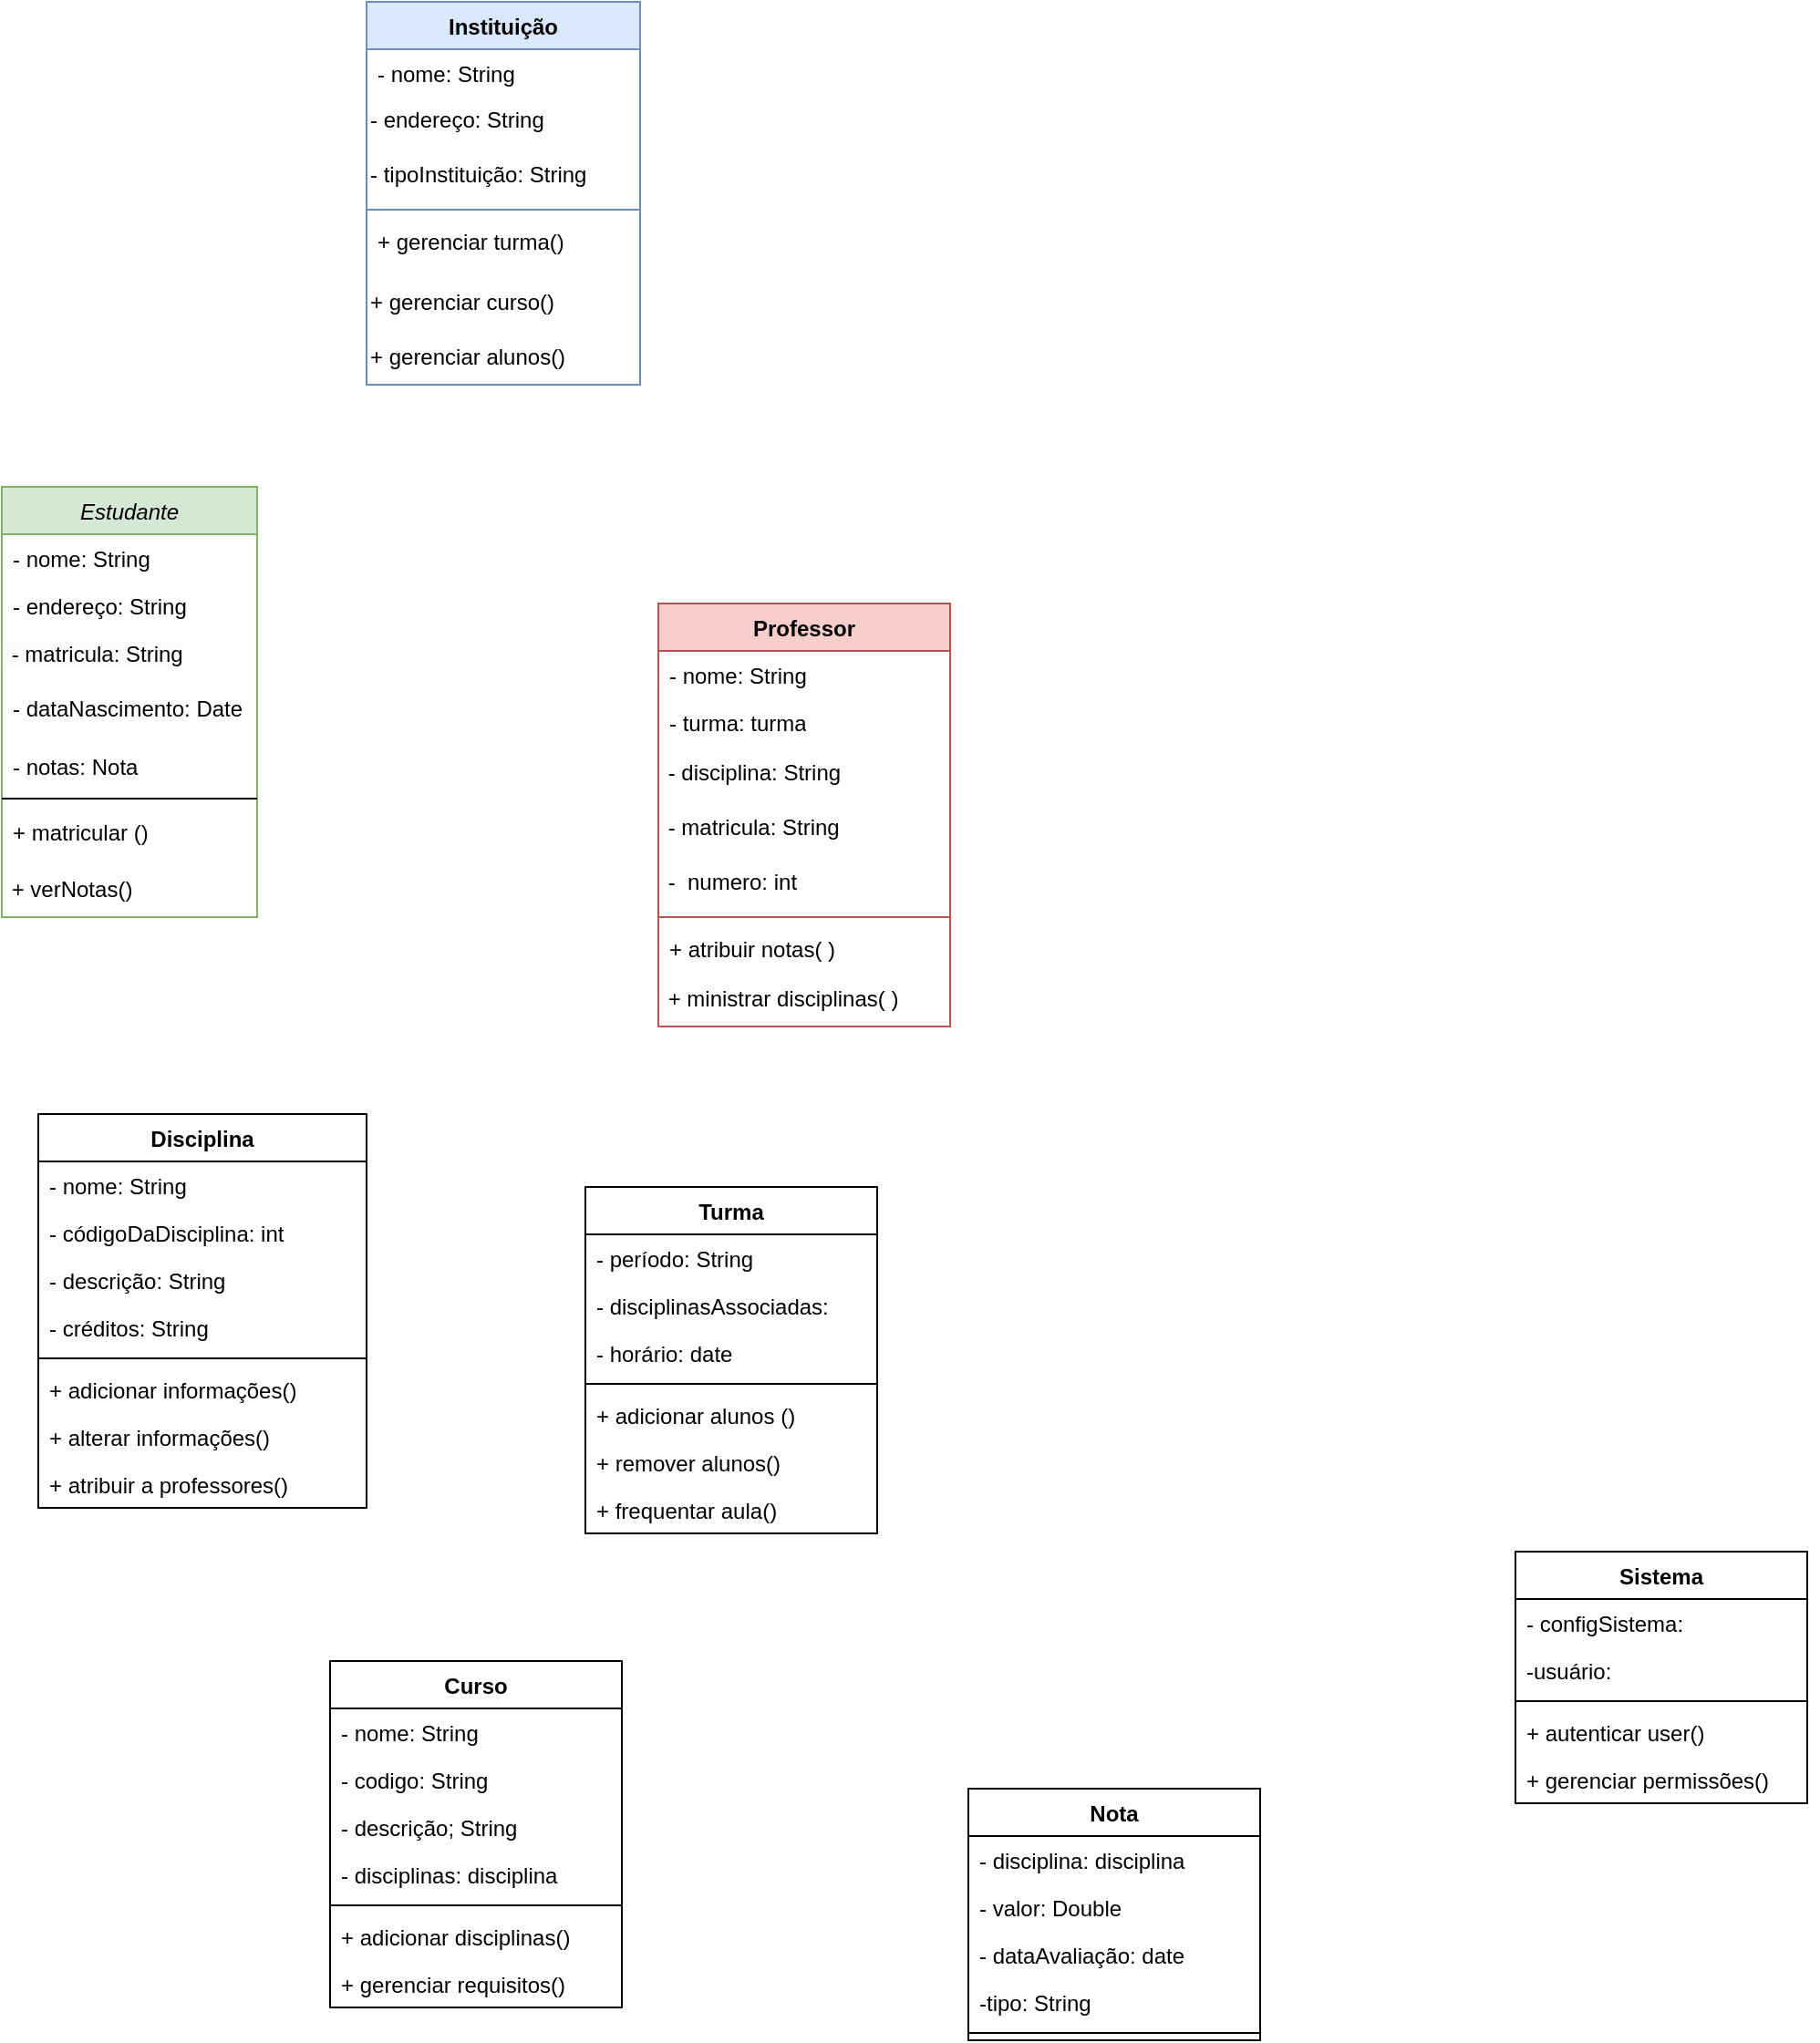 <mxfile version="22.0.8" type="device">
  <diagram name="Página-1" id="1xxZTwaEm_HYHYuUap7P">
    <mxGraphModel dx="1114" dy="605" grid="1" gridSize="10" guides="1" tooltips="1" connect="1" arrows="1" fold="1" page="1" pageScale="1" pageWidth="827" pageHeight="1169" math="0" shadow="0">
      <root>
        <mxCell id="0" />
        <mxCell id="1" parent="0" />
        <mxCell id="KgVicFvtAv3UtDviH7wV-1" value="Estudante" style="swimlane;fontStyle=2;align=center;verticalAlign=top;childLayout=stackLayout;horizontal=1;startSize=26;horizontalStack=0;resizeParent=1;resizeLast=0;collapsible=1;marginBottom=0;rounded=0;shadow=0;strokeWidth=1;fillColor=#d5e8d4;strokeColor=#82b366;" parent="1" vertex="1">
          <mxGeometry x="160" y="356" width="140" height="236" as="geometry">
            <mxRectangle x="230" y="140" width="160" height="26" as="alternateBounds" />
          </mxGeometry>
        </mxCell>
        <mxCell id="KgVicFvtAv3UtDviH7wV-2" value="- nome: String" style="text;align=left;verticalAlign=top;spacingLeft=4;spacingRight=4;overflow=hidden;rotatable=0;points=[[0,0.5],[1,0.5]];portConstraint=eastwest;" parent="KgVicFvtAv3UtDviH7wV-1" vertex="1">
          <mxGeometry y="26" width="140" height="26" as="geometry" />
        </mxCell>
        <mxCell id="KgVicFvtAv3UtDviH7wV-3" value="- endereço: String&#xa;" style="text;align=left;verticalAlign=top;spacingLeft=4;spacingRight=4;overflow=hidden;rotatable=0;points=[[0,0.5],[1,0.5]];portConstraint=eastwest;rounded=0;shadow=0;html=0;" parent="KgVicFvtAv3UtDviH7wV-1" vertex="1">
          <mxGeometry y="52" width="140" height="26" as="geometry" />
        </mxCell>
        <mxCell id="KgVicFvtAv3UtDviH7wV-4" value="&lt;span style=&quot;color: rgb(0, 0, 0); font-family: Helvetica; font-size: 12px; font-style: normal; font-variant-ligatures: normal; font-variant-caps: normal; font-weight: 400; letter-spacing: normal; orphans: 2; text-indent: 0px; text-transform: none; widows: 2; word-spacing: 0px; -webkit-text-stroke-width: 0px; background-color: rgb(251, 251, 251); text-decoration-thickness: initial; text-decoration-style: initial; text-decoration-color: initial; float: none; display: inline !important;&quot;&gt;&amp;nbsp;- matricula: String&lt;/span&gt;" style="text;html=1;align=left;verticalAlign=top;resizable=0;points=[];autosize=1;" parent="KgVicFvtAv3UtDviH7wV-1" vertex="1">
          <mxGeometry y="78" width="140" height="30" as="geometry" />
        </mxCell>
        <mxCell id="KgVicFvtAv3UtDviH7wV-5" value="- dataNascimento: Date&#xa;&#xa;" style="text;align=left;verticalAlign=top;spacingLeft=4;spacingRight=4;overflow=hidden;rotatable=0;points=[[0,0.5],[1,0.5]];portConstraint=eastwest;rounded=0;shadow=0;html=0;whiteSpace=wrap;" parent="KgVicFvtAv3UtDviH7wV-1" vertex="1">
          <mxGeometry y="108" width="140" height="32" as="geometry" />
        </mxCell>
        <mxCell id="aW2y5IfelmXRPiVyuJwB-70" value="- notas: Nota" style="text;strokeColor=none;fillColor=none;align=left;verticalAlign=top;spacingLeft=4;spacingRight=4;overflow=hidden;rotatable=0;points=[[0,0.5],[1,0.5]];portConstraint=eastwest;whiteSpace=wrap;html=1;" vertex="1" parent="KgVicFvtAv3UtDviH7wV-1">
          <mxGeometry y="140" width="140" height="26" as="geometry" />
        </mxCell>
        <mxCell id="KgVicFvtAv3UtDviH7wV-10" value="" style="line;strokeWidth=1;rotatable=0;dashed=0;labelPosition=right;align=left;verticalAlign=middle;spacingTop=0;spacingLeft=6;points=[];portConstraint=eastwest;" parent="KgVicFvtAv3UtDviH7wV-1" vertex="1">
          <mxGeometry y="166" width="140" height="10" as="geometry" />
        </mxCell>
        <mxCell id="KgVicFvtAv3UtDviH7wV-6" value="" style="line;html=1;strokeWidth=1;align=left;verticalAlign=middle;spacingTop=-1;spacingLeft=3;spacingRight=3;rotatable=0;labelPosition=right;points=[];portConstraint=eastwest;" parent="KgVicFvtAv3UtDviH7wV-1" vertex="1">
          <mxGeometry y="176" width="140" as="geometry" />
        </mxCell>
        <mxCell id="KgVicFvtAv3UtDviH7wV-7" value="+ matricular ()" style="text;align=left;verticalAlign=top;spacingLeft=4;spacingRight=4;overflow=hidden;rotatable=0;points=[[0,0.5],[1,0.5]];portConstraint=eastwest;" parent="KgVicFvtAv3UtDviH7wV-1" vertex="1">
          <mxGeometry y="176" width="140" height="30" as="geometry" />
        </mxCell>
        <mxCell id="KgVicFvtAv3UtDviH7wV-8" value="&amp;nbsp;+ verNotas()" style="text;html=1;align=left;verticalAlign=middle;whiteSpace=wrap;rounded=0;" parent="KgVicFvtAv3UtDviH7wV-1" vertex="1">
          <mxGeometry y="206" width="140" height="30" as="geometry" />
        </mxCell>
        <mxCell id="aW2y5IfelmXRPiVyuJwB-1" value="Instituição" style="swimlane;fontStyle=1;align=center;verticalAlign=top;childLayout=stackLayout;horizontal=1;startSize=26;horizontalStack=0;resizeParent=1;resizeParentMax=0;resizeLast=0;collapsible=1;marginBottom=0;whiteSpace=wrap;html=1;labelBackgroundColor=none;fillColor=#dae8fc;strokeColor=#6c8ebf;" vertex="1" parent="1">
          <mxGeometry x="360" y="90" width="150" height="210" as="geometry" />
        </mxCell>
        <mxCell id="aW2y5IfelmXRPiVyuJwB-2" value="- nome: String&lt;br&gt;" style="text;strokeColor=none;fillColor=none;align=left;verticalAlign=top;spacingLeft=4;spacingRight=4;overflow=hidden;rotatable=0;points=[[0,0.5],[1,0.5]];portConstraint=eastwest;whiteSpace=wrap;html=1;" vertex="1" parent="aW2y5IfelmXRPiVyuJwB-1">
          <mxGeometry y="26" width="150" height="24" as="geometry" />
        </mxCell>
        <mxCell id="aW2y5IfelmXRPiVyuJwB-5" value="- endereço: String" style="text;html=1;strokeColor=none;fillColor=none;align=left;verticalAlign=middle;whiteSpace=wrap;rounded=0;labelBackgroundColor=default;" vertex="1" parent="aW2y5IfelmXRPiVyuJwB-1">
          <mxGeometry y="50" width="150" height="30" as="geometry" />
        </mxCell>
        <mxCell id="aW2y5IfelmXRPiVyuJwB-6" value="- tipoInstituição: String" style="text;html=1;strokeColor=none;fillColor=none;align=left;verticalAlign=middle;whiteSpace=wrap;rounded=0;" vertex="1" parent="aW2y5IfelmXRPiVyuJwB-1">
          <mxGeometry y="80" width="150" height="30" as="geometry" />
        </mxCell>
        <mxCell id="aW2y5IfelmXRPiVyuJwB-3" value="" style="line;strokeWidth=1;fillColor=none;align=left;verticalAlign=middle;spacingTop=-1;spacingLeft=3;spacingRight=3;rotatable=0;labelPosition=right;points=[];portConstraint=eastwest;strokeColor=inherit;" vertex="1" parent="aW2y5IfelmXRPiVyuJwB-1">
          <mxGeometry y="110" width="150" height="8" as="geometry" />
        </mxCell>
        <mxCell id="aW2y5IfelmXRPiVyuJwB-4" value="+ gerenciar turma()" style="text;strokeColor=none;fillColor=none;align=left;verticalAlign=top;spacingLeft=4;spacingRight=4;overflow=hidden;rotatable=0;points=[[0,0.5],[1,0.5]];portConstraint=eastwest;whiteSpace=wrap;html=1;" vertex="1" parent="aW2y5IfelmXRPiVyuJwB-1">
          <mxGeometry y="118" width="150" height="32" as="geometry" />
        </mxCell>
        <mxCell id="aW2y5IfelmXRPiVyuJwB-7" value="+ gerenciar curso()" style="text;html=1;strokeColor=none;fillColor=none;align=left;verticalAlign=middle;whiteSpace=wrap;rounded=0;" vertex="1" parent="aW2y5IfelmXRPiVyuJwB-1">
          <mxGeometry y="150" width="150" height="30" as="geometry" />
        </mxCell>
        <mxCell id="aW2y5IfelmXRPiVyuJwB-8" value="+ gerenciar alunos()" style="text;html=1;strokeColor=none;fillColor=none;align=left;verticalAlign=middle;whiteSpace=wrap;rounded=0;" vertex="1" parent="aW2y5IfelmXRPiVyuJwB-1">
          <mxGeometry y="180" width="150" height="30" as="geometry" />
        </mxCell>
        <mxCell id="aW2y5IfelmXRPiVyuJwB-9" value="Professor" style="swimlane;fontStyle=1;align=center;verticalAlign=top;childLayout=stackLayout;horizontal=1;startSize=26;horizontalStack=0;resizeParent=1;resizeParentMax=0;resizeLast=0;collapsible=1;marginBottom=0;whiteSpace=wrap;html=1;labelBackgroundColor=none;fillColor=#f8cecc;strokeColor=#b85450;" vertex="1" parent="1">
          <mxGeometry x="520" y="420" width="160" height="232" as="geometry" />
        </mxCell>
        <mxCell id="aW2y5IfelmXRPiVyuJwB-71" value="- nome: String" style="text;strokeColor=none;fillColor=none;align=left;verticalAlign=top;spacingLeft=4;spacingRight=4;overflow=hidden;rotatable=0;points=[[0,0.5],[1,0.5]];portConstraint=eastwest;whiteSpace=wrap;html=1;" vertex="1" parent="aW2y5IfelmXRPiVyuJwB-9">
          <mxGeometry y="26" width="160" height="26" as="geometry" />
        </mxCell>
        <mxCell id="aW2y5IfelmXRPiVyuJwB-10" value="- turma: turma" style="text;strokeColor=none;fillColor=none;align=left;verticalAlign=top;spacingLeft=4;spacingRight=4;overflow=hidden;rotatable=0;points=[[0,0.5],[1,0.5]];portConstraint=eastwest;whiteSpace=wrap;html=1;" vertex="1" parent="aW2y5IfelmXRPiVyuJwB-9">
          <mxGeometry y="52" width="160" height="26" as="geometry" />
        </mxCell>
        <mxCell id="aW2y5IfelmXRPiVyuJwB-13" value="&amp;nbsp;- disciplina: String" style="text;html=1;strokeColor=none;fillColor=none;align=left;verticalAlign=middle;whiteSpace=wrap;rounded=0;" vertex="1" parent="aW2y5IfelmXRPiVyuJwB-9">
          <mxGeometry y="78" width="160" height="30" as="geometry" />
        </mxCell>
        <mxCell id="aW2y5IfelmXRPiVyuJwB-14" value="&amp;nbsp;- matricula: String" style="text;html=1;strokeColor=none;fillColor=none;align=left;verticalAlign=middle;whiteSpace=wrap;rounded=0;" vertex="1" parent="aW2y5IfelmXRPiVyuJwB-9">
          <mxGeometry y="108" width="160" height="30" as="geometry" />
        </mxCell>
        <mxCell id="aW2y5IfelmXRPiVyuJwB-32" value="&amp;nbsp;-&amp;nbsp; numero: int" style="text;html=1;strokeColor=none;fillColor=none;align=left;verticalAlign=middle;whiteSpace=wrap;rounded=0;" vertex="1" parent="aW2y5IfelmXRPiVyuJwB-9">
          <mxGeometry y="138" width="160" height="30" as="geometry" />
        </mxCell>
        <mxCell id="aW2y5IfelmXRPiVyuJwB-11" value="" style="line;strokeWidth=1;fillColor=none;align=left;verticalAlign=middle;spacingTop=-1;spacingLeft=3;spacingRight=3;rotatable=0;labelPosition=right;points=[];portConstraint=eastwest;strokeColor=inherit;" vertex="1" parent="aW2y5IfelmXRPiVyuJwB-9">
          <mxGeometry y="168" width="160" height="8" as="geometry" />
        </mxCell>
        <mxCell id="aW2y5IfelmXRPiVyuJwB-12" value="+ atribuir notas( )&lt;br&gt;" style="text;strokeColor=none;fillColor=none;align=left;verticalAlign=top;spacingLeft=4;spacingRight=4;overflow=hidden;rotatable=0;points=[[0,0.5],[1,0.5]];portConstraint=eastwest;whiteSpace=wrap;html=1;" vertex="1" parent="aW2y5IfelmXRPiVyuJwB-9">
          <mxGeometry y="176" width="160" height="26" as="geometry" />
        </mxCell>
        <mxCell id="aW2y5IfelmXRPiVyuJwB-34" value="&amp;nbsp;+ ministrar disciplinas( )" style="text;html=1;strokeColor=none;fillColor=none;align=left;verticalAlign=middle;whiteSpace=wrap;rounded=0;" vertex="1" parent="aW2y5IfelmXRPiVyuJwB-9">
          <mxGeometry y="202" width="160" height="30" as="geometry" />
        </mxCell>
        <mxCell id="aW2y5IfelmXRPiVyuJwB-36" value="Disciplina" style="swimlane;fontStyle=1;align=center;verticalAlign=top;childLayout=stackLayout;horizontal=1;startSize=26;horizontalStack=0;resizeParent=1;resizeParentMax=0;resizeLast=0;collapsible=1;marginBottom=0;whiteSpace=wrap;html=1;" vertex="1" parent="1">
          <mxGeometry x="180" y="700" width="180" height="216" as="geometry" />
        </mxCell>
        <mxCell id="aW2y5IfelmXRPiVyuJwB-37" value="- nome: String" style="text;strokeColor=none;fillColor=none;align=left;verticalAlign=top;spacingLeft=4;spacingRight=4;overflow=hidden;rotatable=0;points=[[0,0.5],[1,0.5]];portConstraint=eastwest;whiteSpace=wrap;html=1;" vertex="1" parent="aW2y5IfelmXRPiVyuJwB-36">
          <mxGeometry y="26" width="180" height="26" as="geometry" />
        </mxCell>
        <mxCell id="aW2y5IfelmXRPiVyuJwB-40" value="- códigoDaDisciplina: int" style="text;strokeColor=none;fillColor=none;align=left;verticalAlign=top;spacingLeft=4;spacingRight=4;overflow=hidden;rotatable=0;points=[[0,0.5],[1,0.5]];portConstraint=eastwest;whiteSpace=wrap;html=1;" vertex="1" parent="aW2y5IfelmXRPiVyuJwB-36">
          <mxGeometry y="52" width="180" height="26" as="geometry" />
        </mxCell>
        <mxCell id="aW2y5IfelmXRPiVyuJwB-41" value="- descrição: String" style="text;strokeColor=none;fillColor=none;align=left;verticalAlign=top;spacingLeft=4;spacingRight=4;overflow=hidden;rotatable=0;points=[[0,0.5],[1,0.5]];portConstraint=eastwest;whiteSpace=wrap;html=1;" vertex="1" parent="aW2y5IfelmXRPiVyuJwB-36">
          <mxGeometry y="78" width="180" height="26" as="geometry" />
        </mxCell>
        <mxCell id="aW2y5IfelmXRPiVyuJwB-42" value="- créditos: String" style="text;strokeColor=none;fillColor=none;align=left;verticalAlign=top;spacingLeft=4;spacingRight=4;overflow=hidden;rotatable=0;points=[[0,0.5],[1,0.5]];portConstraint=eastwest;whiteSpace=wrap;html=1;" vertex="1" parent="aW2y5IfelmXRPiVyuJwB-36">
          <mxGeometry y="104" width="180" height="26" as="geometry" />
        </mxCell>
        <mxCell id="aW2y5IfelmXRPiVyuJwB-38" value="" style="line;strokeWidth=1;fillColor=none;align=left;verticalAlign=middle;spacingTop=-1;spacingLeft=3;spacingRight=3;rotatable=0;labelPosition=right;points=[];portConstraint=eastwest;strokeColor=inherit;" vertex="1" parent="aW2y5IfelmXRPiVyuJwB-36">
          <mxGeometry y="130" width="180" height="8" as="geometry" />
        </mxCell>
        <mxCell id="aW2y5IfelmXRPiVyuJwB-39" value="+ adicionar informações()" style="text;strokeColor=none;fillColor=none;align=left;verticalAlign=top;spacingLeft=4;spacingRight=4;overflow=hidden;rotatable=0;points=[[0,0.5],[1,0.5]];portConstraint=eastwest;whiteSpace=wrap;html=1;" vertex="1" parent="aW2y5IfelmXRPiVyuJwB-36">
          <mxGeometry y="138" width="180" height="26" as="geometry" />
        </mxCell>
        <mxCell id="aW2y5IfelmXRPiVyuJwB-44" value="+ alterar informações()" style="text;strokeColor=none;fillColor=none;align=left;verticalAlign=top;spacingLeft=4;spacingRight=4;overflow=hidden;rotatable=0;points=[[0,0.5],[1,0.5]];portConstraint=eastwest;whiteSpace=wrap;html=1;" vertex="1" parent="aW2y5IfelmXRPiVyuJwB-36">
          <mxGeometry y="164" width="180" height="26" as="geometry" />
        </mxCell>
        <mxCell id="aW2y5IfelmXRPiVyuJwB-43" value="+ atribuir a professores()" style="text;strokeColor=none;fillColor=none;align=left;verticalAlign=top;spacingLeft=4;spacingRight=4;overflow=hidden;rotatable=0;points=[[0,0.5],[1,0.5]];portConstraint=eastwest;whiteSpace=wrap;html=1;" vertex="1" parent="aW2y5IfelmXRPiVyuJwB-36">
          <mxGeometry y="190" width="180" height="26" as="geometry" />
        </mxCell>
        <mxCell id="aW2y5IfelmXRPiVyuJwB-45" value="Turma" style="swimlane;fontStyle=1;align=center;verticalAlign=top;childLayout=stackLayout;horizontal=1;startSize=26;horizontalStack=0;resizeParent=1;resizeParentMax=0;resizeLast=0;collapsible=1;marginBottom=0;whiteSpace=wrap;html=1;" vertex="1" parent="1">
          <mxGeometry x="480" y="740" width="160" height="190" as="geometry" />
        </mxCell>
        <mxCell id="aW2y5IfelmXRPiVyuJwB-46" value="- período: String" style="text;strokeColor=none;fillColor=none;align=left;verticalAlign=top;spacingLeft=4;spacingRight=4;overflow=hidden;rotatable=0;points=[[0,0.5],[1,0.5]];portConstraint=eastwest;whiteSpace=wrap;html=1;" vertex="1" parent="aW2y5IfelmXRPiVyuJwB-45">
          <mxGeometry y="26" width="160" height="26" as="geometry" />
        </mxCell>
        <mxCell id="aW2y5IfelmXRPiVyuJwB-50" value="- disciplinasAssociadas:" style="text;strokeColor=none;fillColor=none;align=left;verticalAlign=top;spacingLeft=4;spacingRight=4;overflow=hidden;rotatable=0;points=[[0,0.5],[1,0.5]];portConstraint=eastwest;whiteSpace=wrap;html=1;" vertex="1" parent="aW2y5IfelmXRPiVyuJwB-45">
          <mxGeometry y="52" width="160" height="26" as="geometry" />
        </mxCell>
        <mxCell id="aW2y5IfelmXRPiVyuJwB-49" value="- horário: date" style="text;strokeColor=none;fillColor=none;align=left;verticalAlign=top;spacingLeft=4;spacingRight=4;overflow=hidden;rotatable=0;points=[[0,0.5],[1,0.5]];portConstraint=eastwest;whiteSpace=wrap;html=1;" vertex="1" parent="aW2y5IfelmXRPiVyuJwB-45">
          <mxGeometry y="78" width="160" height="26" as="geometry" />
        </mxCell>
        <mxCell id="aW2y5IfelmXRPiVyuJwB-47" value="" style="line;strokeWidth=1;fillColor=none;align=left;verticalAlign=middle;spacingTop=-1;spacingLeft=3;spacingRight=3;rotatable=0;labelPosition=right;points=[];portConstraint=eastwest;strokeColor=inherit;" vertex="1" parent="aW2y5IfelmXRPiVyuJwB-45">
          <mxGeometry y="104" width="160" height="8" as="geometry" />
        </mxCell>
        <mxCell id="aW2y5IfelmXRPiVyuJwB-48" value="+ adicionar alunos ()" style="text;strokeColor=none;fillColor=none;align=left;verticalAlign=top;spacingLeft=4;spacingRight=4;overflow=hidden;rotatable=0;points=[[0,0.5],[1,0.5]];portConstraint=eastwest;whiteSpace=wrap;html=1;" vertex="1" parent="aW2y5IfelmXRPiVyuJwB-45">
          <mxGeometry y="112" width="160" height="26" as="geometry" />
        </mxCell>
        <mxCell id="aW2y5IfelmXRPiVyuJwB-52" value="+ remover alunos()" style="text;strokeColor=none;fillColor=none;align=left;verticalAlign=top;spacingLeft=4;spacingRight=4;overflow=hidden;rotatable=0;points=[[0,0.5],[1,0.5]];portConstraint=eastwest;whiteSpace=wrap;html=1;" vertex="1" parent="aW2y5IfelmXRPiVyuJwB-45">
          <mxGeometry y="138" width="160" height="26" as="geometry" />
        </mxCell>
        <mxCell id="aW2y5IfelmXRPiVyuJwB-51" value="+ frequentar aula()" style="text;strokeColor=none;fillColor=none;align=left;verticalAlign=top;spacingLeft=4;spacingRight=4;overflow=hidden;rotatable=0;points=[[0,0.5],[1,0.5]];portConstraint=eastwest;whiteSpace=wrap;html=1;" vertex="1" parent="aW2y5IfelmXRPiVyuJwB-45">
          <mxGeometry y="164" width="160" height="26" as="geometry" />
        </mxCell>
        <mxCell id="aW2y5IfelmXRPiVyuJwB-53" value="Curso" style="swimlane;fontStyle=1;align=center;verticalAlign=top;childLayout=stackLayout;horizontal=1;startSize=26;horizontalStack=0;resizeParent=1;resizeParentMax=0;resizeLast=0;collapsible=1;marginBottom=0;whiteSpace=wrap;html=1;" vertex="1" parent="1">
          <mxGeometry x="340" y="1000" width="160" height="190" as="geometry" />
        </mxCell>
        <mxCell id="aW2y5IfelmXRPiVyuJwB-54" value="- nome: String" style="text;strokeColor=none;fillColor=none;align=left;verticalAlign=top;spacingLeft=4;spacingRight=4;overflow=hidden;rotatable=0;points=[[0,0.5],[1,0.5]];portConstraint=eastwest;whiteSpace=wrap;html=1;" vertex="1" parent="aW2y5IfelmXRPiVyuJwB-53">
          <mxGeometry y="26" width="160" height="26" as="geometry" />
        </mxCell>
        <mxCell id="aW2y5IfelmXRPiVyuJwB-58" value="- codigo: String" style="text;strokeColor=none;fillColor=none;align=left;verticalAlign=top;spacingLeft=4;spacingRight=4;overflow=hidden;rotatable=0;points=[[0,0.5],[1,0.5]];portConstraint=eastwest;whiteSpace=wrap;html=1;" vertex="1" parent="aW2y5IfelmXRPiVyuJwB-53">
          <mxGeometry y="52" width="160" height="26" as="geometry" />
        </mxCell>
        <mxCell id="aW2y5IfelmXRPiVyuJwB-59" value="- descrição; String" style="text;strokeColor=none;fillColor=none;align=left;verticalAlign=top;spacingLeft=4;spacingRight=4;overflow=hidden;rotatable=0;points=[[0,0.5],[1,0.5]];portConstraint=eastwest;whiteSpace=wrap;html=1;" vertex="1" parent="aW2y5IfelmXRPiVyuJwB-53">
          <mxGeometry y="78" width="160" height="26" as="geometry" />
        </mxCell>
        <mxCell id="aW2y5IfelmXRPiVyuJwB-60" value="- disciplinas: disciplina" style="text;strokeColor=none;fillColor=none;align=left;verticalAlign=top;spacingLeft=4;spacingRight=4;overflow=hidden;rotatable=0;points=[[0,0.5],[1,0.5]];portConstraint=eastwest;whiteSpace=wrap;html=1;" vertex="1" parent="aW2y5IfelmXRPiVyuJwB-53">
          <mxGeometry y="104" width="160" height="26" as="geometry" />
        </mxCell>
        <mxCell id="aW2y5IfelmXRPiVyuJwB-55" value="" style="line;strokeWidth=1;fillColor=none;align=left;verticalAlign=middle;spacingTop=-1;spacingLeft=3;spacingRight=3;rotatable=0;labelPosition=right;points=[];portConstraint=eastwest;strokeColor=inherit;" vertex="1" parent="aW2y5IfelmXRPiVyuJwB-53">
          <mxGeometry y="130" width="160" height="8" as="geometry" />
        </mxCell>
        <mxCell id="aW2y5IfelmXRPiVyuJwB-56" value="+ adicionar disciplinas()" style="text;strokeColor=none;fillColor=none;align=left;verticalAlign=top;spacingLeft=4;spacingRight=4;overflow=hidden;rotatable=0;points=[[0,0.5],[1,0.5]];portConstraint=eastwest;whiteSpace=wrap;html=1;" vertex="1" parent="aW2y5IfelmXRPiVyuJwB-53">
          <mxGeometry y="138" width="160" height="26" as="geometry" />
        </mxCell>
        <mxCell id="aW2y5IfelmXRPiVyuJwB-57" value="+ gerenciar requisitos()" style="text;strokeColor=none;fillColor=none;align=left;verticalAlign=top;spacingLeft=4;spacingRight=4;overflow=hidden;rotatable=0;points=[[0,0.5],[1,0.5]];portConstraint=eastwest;whiteSpace=wrap;html=1;" vertex="1" parent="aW2y5IfelmXRPiVyuJwB-53">
          <mxGeometry y="164" width="160" height="26" as="geometry" />
        </mxCell>
        <mxCell id="aW2y5IfelmXRPiVyuJwB-61" value="Nota" style="swimlane;fontStyle=1;align=center;verticalAlign=top;childLayout=stackLayout;horizontal=1;startSize=26;horizontalStack=0;resizeParent=1;resizeParentMax=0;resizeLast=0;collapsible=1;marginBottom=0;whiteSpace=wrap;html=1;" vertex="1" parent="1">
          <mxGeometry x="690" y="1070" width="160" height="138" as="geometry" />
        </mxCell>
        <mxCell id="aW2y5IfelmXRPiVyuJwB-65" value="- disciplina: disciplina" style="text;strokeColor=none;fillColor=none;align=left;verticalAlign=top;spacingLeft=4;spacingRight=4;overflow=hidden;rotatable=0;points=[[0,0.5],[1,0.5]];portConstraint=eastwest;whiteSpace=wrap;html=1;" vertex="1" parent="aW2y5IfelmXRPiVyuJwB-61">
          <mxGeometry y="26" width="160" height="26" as="geometry" />
        </mxCell>
        <mxCell id="aW2y5IfelmXRPiVyuJwB-66" value="- valor: Double" style="text;strokeColor=none;fillColor=none;align=left;verticalAlign=top;spacingLeft=4;spacingRight=4;overflow=hidden;rotatable=0;points=[[0,0.5],[1,0.5]];portConstraint=eastwest;whiteSpace=wrap;html=1;" vertex="1" parent="aW2y5IfelmXRPiVyuJwB-61">
          <mxGeometry y="52" width="160" height="26" as="geometry" />
        </mxCell>
        <mxCell id="aW2y5IfelmXRPiVyuJwB-62" value="- dataAvaliação: date" style="text;strokeColor=none;fillColor=none;align=left;verticalAlign=top;spacingLeft=4;spacingRight=4;overflow=hidden;rotatable=0;points=[[0,0.5],[1,0.5]];portConstraint=eastwest;whiteSpace=wrap;html=1;" vertex="1" parent="aW2y5IfelmXRPiVyuJwB-61">
          <mxGeometry y="78" width="160" height="26" as="geometry" />
        </mxCell>
        <mxCell id="aW2y5IfelmXRPiVyuJwB-69" value="-tipo: String" style="text;strokeColor=none;fillColor=none;align=left;verticalAlign=top;spacingLeft=4;spacingRight=4;overflow=hidden;rotatable=0;points=[[0,0.5],[1,0.5]];portConstraint=eastwest;whiteSpace=wrap;html=1;" vertex="1" parent="aW2y5IfelmXRPiVyuJwB-61">
          <mxGeometry y="104" width="160" height="26" as="geometry" />
        </mxCell>
        <mxCell id="aW2y5IfelmXRPiVyuJwB-63" value="" style="line;strokeWidth=1;fillColor=none;align=left;verticalAlign=middle;spacingTop=-1;spacingLeft=3;spacingRight=3;rotatable=0;labelPosition=right;points=[];portConstraint=eastwest;strokeColor=inherit;" vertex="1" parent="aW2y5IfelmXRPiVyuJwB-61">
          <mxGeometry y="130" width="160" height="8" as="geometry" />
        </mxCell>
        <mxCell id="aW2y5IfelmXRPiVyuJwB-72" value="Sistema" style="swimlane;fontStyle=1;align=center;verticalAlign=top;childLayout=stackLayout;horizontal=1;startSize=26;horizontalStack=0;resizeParent=1;resizeParentMax=0;resizeLast=0;collapsible=1;marginBottom=0;whiteSpace=wrap;html=1;" vertex="1" parent="1">
          <mxGeometry x="990" y="940" width="160" height="138" as="geometry" />
        </mxCell>
        <mxCell id="aW2y5IfelmXRPiVyuJwB-73" value="- configSistema:" style="text;strokeColor=none;fillColor=none;align=left;verticalAlign=top;spacingLeft=4;spacingRight=4;overflow=hidden;rotatable=0;points=[[0,0.5],[1,0.5]];portConstraint=eastwest;whiteSpace=wrap;html=1;shadow=1;" vertex="1" parent="aW2y5IfelmXRPiVyuJwB-72">
          <mxGeometry y="26" width="160" height="26" as="geometry" />
        </mxCell>
        <mxCell id="aW2y5IfelmXRPiVyuJwB-76" value="-usuário:" style="text;strokeColor=none;fillColor=none;align=left;verticalAlign=top;spacingLeft=4;spacingRight=4;overflow=hidden;rotatable=0;points=[[0,0.5],[1,0.5]];portConstraint=eastwest;whiteSpace=wrap;html=1;" vertex="1" parent="aW2y5IfelmXRPiVyuJwB-72">
          <mxGeometry y="52" width="160" height="26" as="geometry" />
        </mxCell>
        <mxCell id="aW2y5IfelmXRPiVyuJwB-74" value="" style="line;strokeWidth=1;fillColor=none;align=left;verticalAlign=middle;spacingTop=-1;spacingLeft=3;spacingRight=3;rotatable=0;labelPosition=right;points=[];portConstraint=eastwest;strokeColor=inherit;" vertex="1" parent="aW2y5IfelmXRPiVyuJwB-72">
          <mxGeometry y="78" width="160" height="8" as="geometry" />
        </mxCell>
        <mxCell id="aW2y5IfelmXRPiVyuJwB-77" value="+ autenticar user()" style="text;strokeColor=none;fillColor=none;align=left;verticalAlign=top;spacingLeft=4;spacingRight=4;overflow=hidden;rotatable=0;points=[[0,0.5],[1,0.5]];portConstraint=eastwest;whiteSpace=wrap;html=1;" vertex="1" parent="aW2y5IfelmXRPiVyuJwB-72">
          <mxGeometry y="86" width="160" height="26" as="geometry" />
        </mxCell>
        <mxCell id="aW2y5IfelmXRPiVyuJwB-75" value="+ gerenciar permissões()" style="text;strokeColor=none;fillColor=none;align=left;verticalAlign=top;spacingLeft=4;spacingRight=4;overflow=hidden;rotatable=0;points=[[0,0.5],[1,0.5]];portConstraint=eastwest;whiteSpace=wrap;html=1;" vertex="1" parent="aW2y5IfelmXRPiVyuJwB-72">
          <mxGeometry y="112" width="160" height="26" as="geometry" />
        </mxCell>
      </root>
    </mxGraphModel>
  </diagram>
</mxfile>
